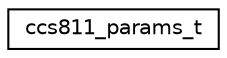 digraph "Graphical Class Hierarchy"
{
 // LATEX_PDF_SIZE
  edge [fontname="Helvetica",fontsize="10",labelfontname="Helvetica",labelfontsize="10"];
  node [fontname="Helvetica",fontsize="10",shape=record];
  rankdir="LR";
  Node0 [label="ccs811_params_t",height=0.2,width=0.4,color="black", fillcolor="white", style="filled",URL="$structccs811__params__t.html",tooltip="CCS811 device initialization parameters."];
}

